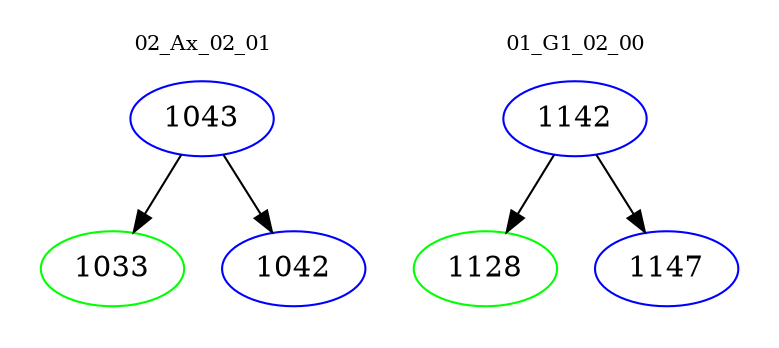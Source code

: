 digraph{
subgraph cluster_0 {
color = white
label = "02_Ax_02_01";
fontsize=10;
T0_1043 [label="1043", color="blue"]
T0_1043 -> T0_1033 [color="black"]
T0_1033 [label="1033", color="green"]
T0_1043 -> T0_1042 [color="black"]
T0_1042 [label="1042", color="blue"]
}
subgraph cluster_1 {
color = white
label = "01_G1_02_00";
fontsize=10;
T1_1142 [label="1142", color="blue"]
T1_1142 -> T1_1128 [color="black"]
T1_1128 [label="1128", color="green"]
T1_1142 -> T1_1147 [color="black"]
T1_1147 [label="1147", color="blue"]
}
}
